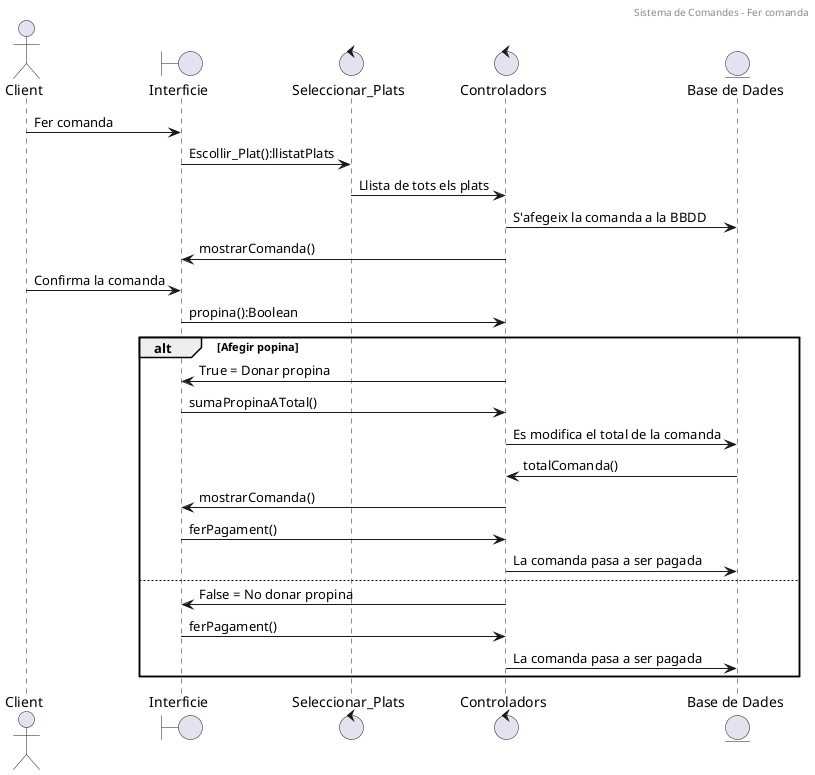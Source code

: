 @startuml
header "Sistema de Comandes - Fer comanda"
actor Client as c
boundary Interficie
control Seleccionar_Plats as SP
control Controladors
entity "Base de Dades" as BBDD

c -> Interficie: Fer comanda
Interficie -> SP: Escollir_Plat():llistatPlats
SP -> Controladors: Llista de tots els plats
Controladors -> BBDD : S'afegeix la comanda a la BBDD
Controladors -> Interficie : mostrarComanda()
c -> Interficie : Confirma la comanda
Interficie -> Controladors : propina():Boolean

alt Afegir popina
Controladors -> Interficie: True = Donar propina
Interficie -> Controladors: sumaPropinaATotal()
Controladors ->BBDD: Es modifica el total de la comanda
BBDD -> Controladors: totalComanda()
Controladors -> Interficie : mostrarComanda()
Interficie -> Controladors : ferPagament()
Controladors -> BBDD : La comanda pasa a ser pagada
else
Controladors -> Interficie: False = No donar propina
Interficie -> Controladors : ferPagament()
Controladors -> BBDD : La comanda pasa a ser pagada
end

@enduml